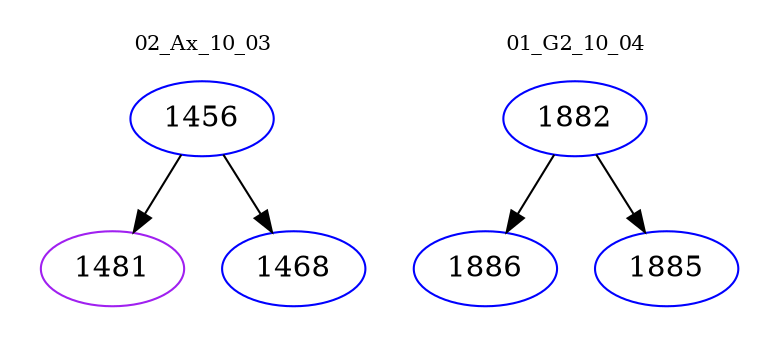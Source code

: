 digraph{
subgraph cluster_0 {
color = white
label = "02_Ax_10_03";
fontsize=10;
T0_1456 [label="1456", color="blue"]
T0_1456 -> T0_1481 [color="black"]
T0_1481 [label="1481", color="purple"]
T0_1456 -> T0_1468 [color="black"]
T0_1468 [label="1468", color="blue"]
}
subgraph cluster_1 {
color = white
label = "01_G2_10_04";
fontsize=10;
T1_1882 [label="1882", color="blue"]
T1_1882 -> T1_1886 [color="black"]
T1_1886 [label="1886", color="blue"]
T1_1882 -> T1_1885 [color="black"]
T1_1885 [label="1885", color="blue"]
}
}
